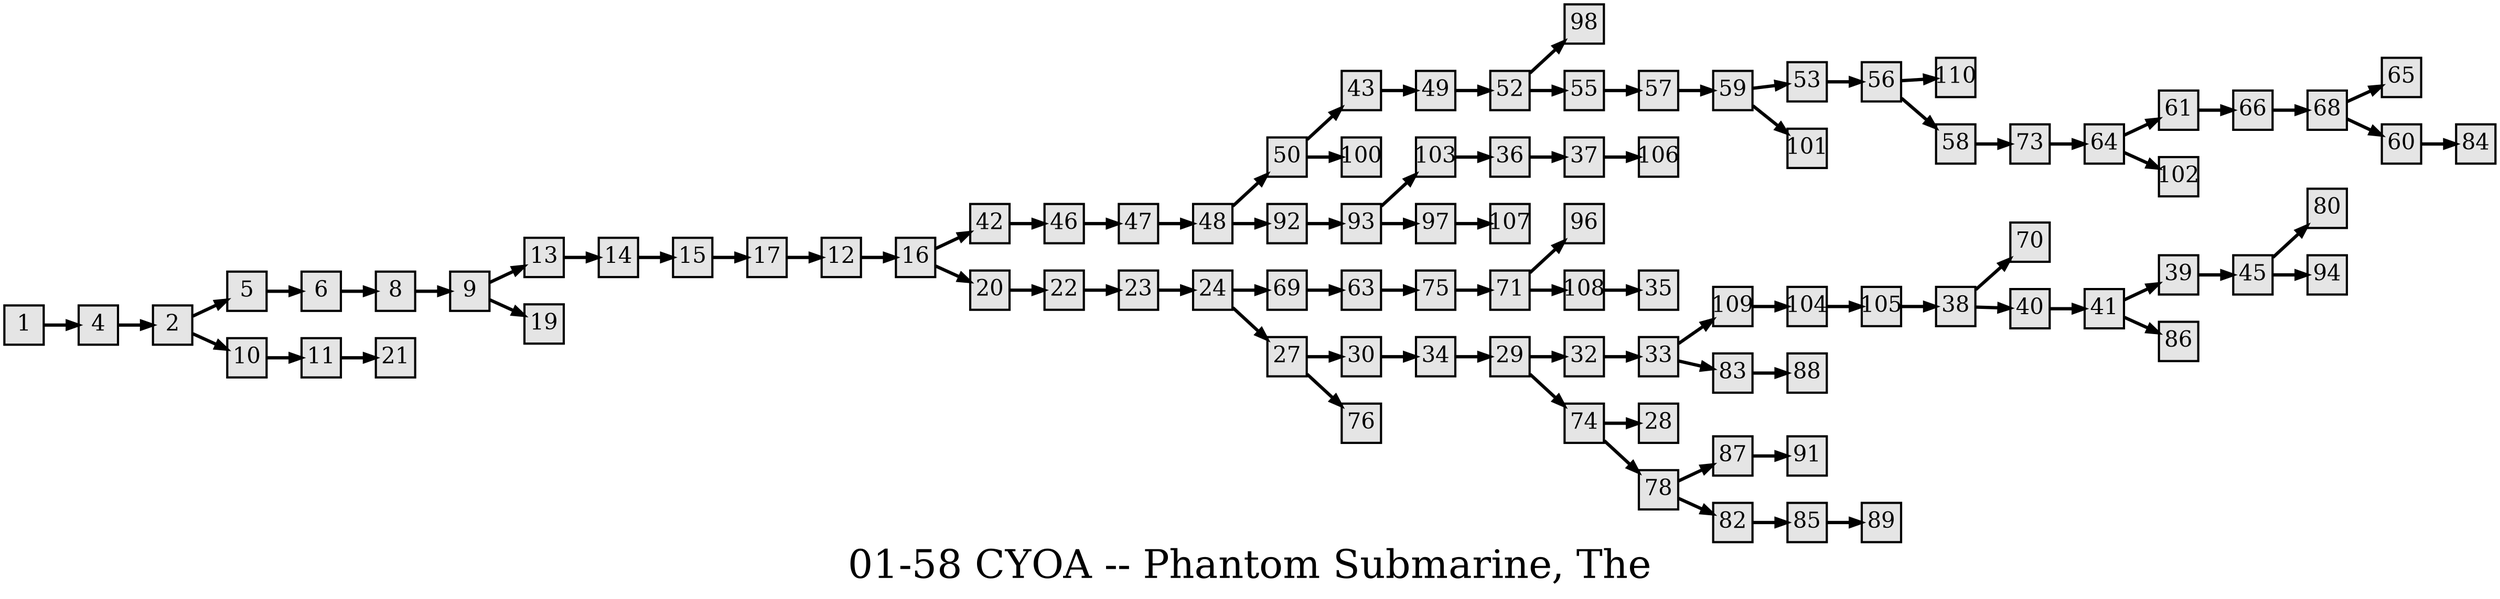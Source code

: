 digraph g{
  graph [ label="01-58 CYOA -- Phantom Submarine, The" rankdir=LR, ordering=out, fontsize=36, nodesep="0.35", ranksep="0.45"];
  node  [shape=rect, penwidth=2, fontsize=20, style=filled, fillcolor=grey90, margin="0,0", labelfloat=true, regular=true, fixedsize=true];
  edge  [labelfloat=true, penwidth=3, fontsize=12];
  // ---;
  // group  : Katz;
  // id     : 01-58;
  // gbid   : 547;
  // series : CYOA;
  // title  : Phantom Submarine, The;
  // author : Richard Brightfield;
  // credit:;
  // - name :;
  // role : encoder;
  // date : 2017-08-21;
  // - name : Jeremy Douglass;
  // role : editor;
  // date : 2017-10-19;
  // render:;
  // - name   : small;
  // styles : gvStyles-small.txt;
  // engine : dot;
  // comment: >;
  
  // ---;
  
  // From | To | Label;
  
  1 -> 4;
  2 -> 5;
  2 -> 10;
  4 -> 2;
  5 -> 6;
  6 -> 8;
  8 -> 9;
  9 -> 13;
  9 -> 19;
  10 -> 11;
  11 -> 21;
  12 -> 16;
  13 -> 14;
  14 -> 15;
  15 -> 17;
  16 -> 42;
  16 -> 20;
  17 -> 12;
  20 -> 22;
  22 -> 23;
  23 -> 24;
  24 -> 69;
  24 -> 27;
  27 -> 30;
  27 -> 76;
  29 -> 32;
  29 -> 74;
  30 -> 34;
  32 -> 33;
  33 -> 109;
  33 -> 83;
  34 -> 29;
  36 -> 37;
  37 -> 106;
  38 -> 70;
  38 -> 40;
  39 -> 45;
  40 -> 41;
  41 -> 39;
  41 -> 86;
  42 -> 46;
  43 -> 49;
  45 -> 80;
  45 -> 94;
  46 -> 47;
  47 -> 48;
  48 -> 50;
  48 -> 92;
  49 -> 52;
  50 -> 43;
  50 -> 100;
  52 -> 98;
  52 -> 55;
  53 -> 56;
  55 -> 57;
  56 -> 110;
  56 -> 58;
  57 -> 59;
  58 -> 73;
  59 -> 53;
  59 -> 101;
  60 -> 84;
  61 -> 66;
  63 -> 75;
  64 -> 61;
  64 -> 102;
  66 -> 68;
  68 -> 65;
  68 -> 60;
  69 -> 63;
  71 -> 96;
  71 -> 108;
  73 -> 64;
  74 -> 28;
  74 -> 78;
  75 -> 71;
  78 -> 87;
  78 -> 82;
  82 -> 85;
  83 -> 88;
  85 -> 89;
  87 -> 91;
  92 -> 93;
  93 -> 103;
  93 -> 97;
  97 -> 107;
  103 -> 36;
  104 -> 105;
  105 -> 38;
  108 -> 35;
  109 -> 104;
}

